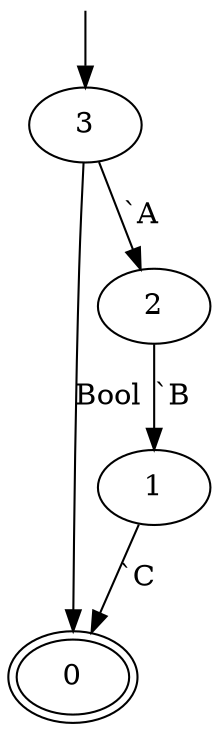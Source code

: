digraph automaton
{
  __INVISIBLE_NODE_0__ [label= "", shape=none,height=.0,width=.0] ;
  __INVISIBLE_NODE_0__ -> 3 ;
  0 [peripheries=2] ;
  1 -> 0 [label="`C"] ;
  2 -> 1 [label="`B"] ;
  3 -> 0 [label="Bool"] ;
  3 -> 2 [label="`A"] ;
}